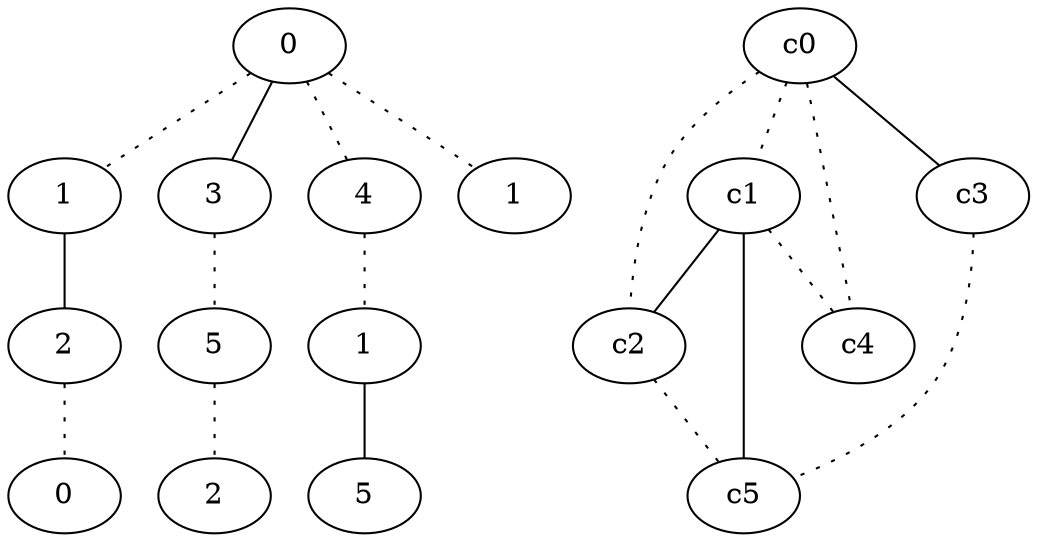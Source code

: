 graph {
a0[label=0];
a1[label=1];
a2[label=2];
a3[label=0];
a4[label=3];
a5[label=5];
a6[label=2];
a7[label=4];
a8[label=1];
a9[label=5];
a10[label=1];
a0 -- a1 [style=dotted];
a0 -- a4;
a0 -- a7 [style=dotted];
a0 -- a10 [style=dotted];
a1 -- a2;
a2 -- a3 [style=dotted];
a4 -- a5 [style=dotted];
a5 -- a6 [style=dotted];
a7 -- a8 [style=dotted];
a8 -- a9;
c0 -- c1 [style=dotted];
c0 -- c2 [style=dotted];
c0 -- c3;
c0 -- c4 [style=dotted];
c1 -- c2;
c1 -- c4 [style=dotted];
c1 -- c5;
c2 -- c5 [style=dotted];
c3 -- c5 [style=dotted];
}
